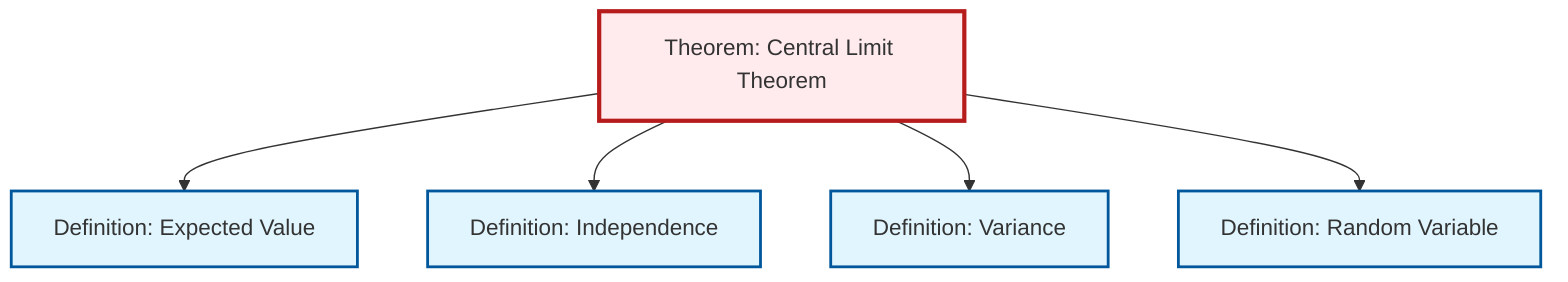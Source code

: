 graph TD
    classDef definition fill:#e1f5fe,stroke:#01579b,stroke-width:2px
    classDef theorem fill:#f3e5f5,stroke:#4a148c,stroke-width:2px
    classDef axiom fill:#fff3e0,stroke:#e65100,stroke-width:2px
    classDef example fill:#e8f5e9,stroke:#1b5e20,stroke-width:2px
    classDef current fill:#ffebee,stroke:#b71c1c,stroke-width:3px
    def-random-variable["Definition: Random Variable"]:::definition
    def-expectation["Definition: Expected Value"]:::definition
    def-independence["Definition: Independence"]:::definition
    thm-central-limit["Theorem: Central Limit Theorem"]:::theorem
    def-variance["Definition: Variance"]:::definition
    thm-central-limit --> def-expectation
    thm-central-limit --> def-independence
    thm-central-limit --> def-variance
    thm-central-limit --> def-random-variable
    class thm-central-limit current